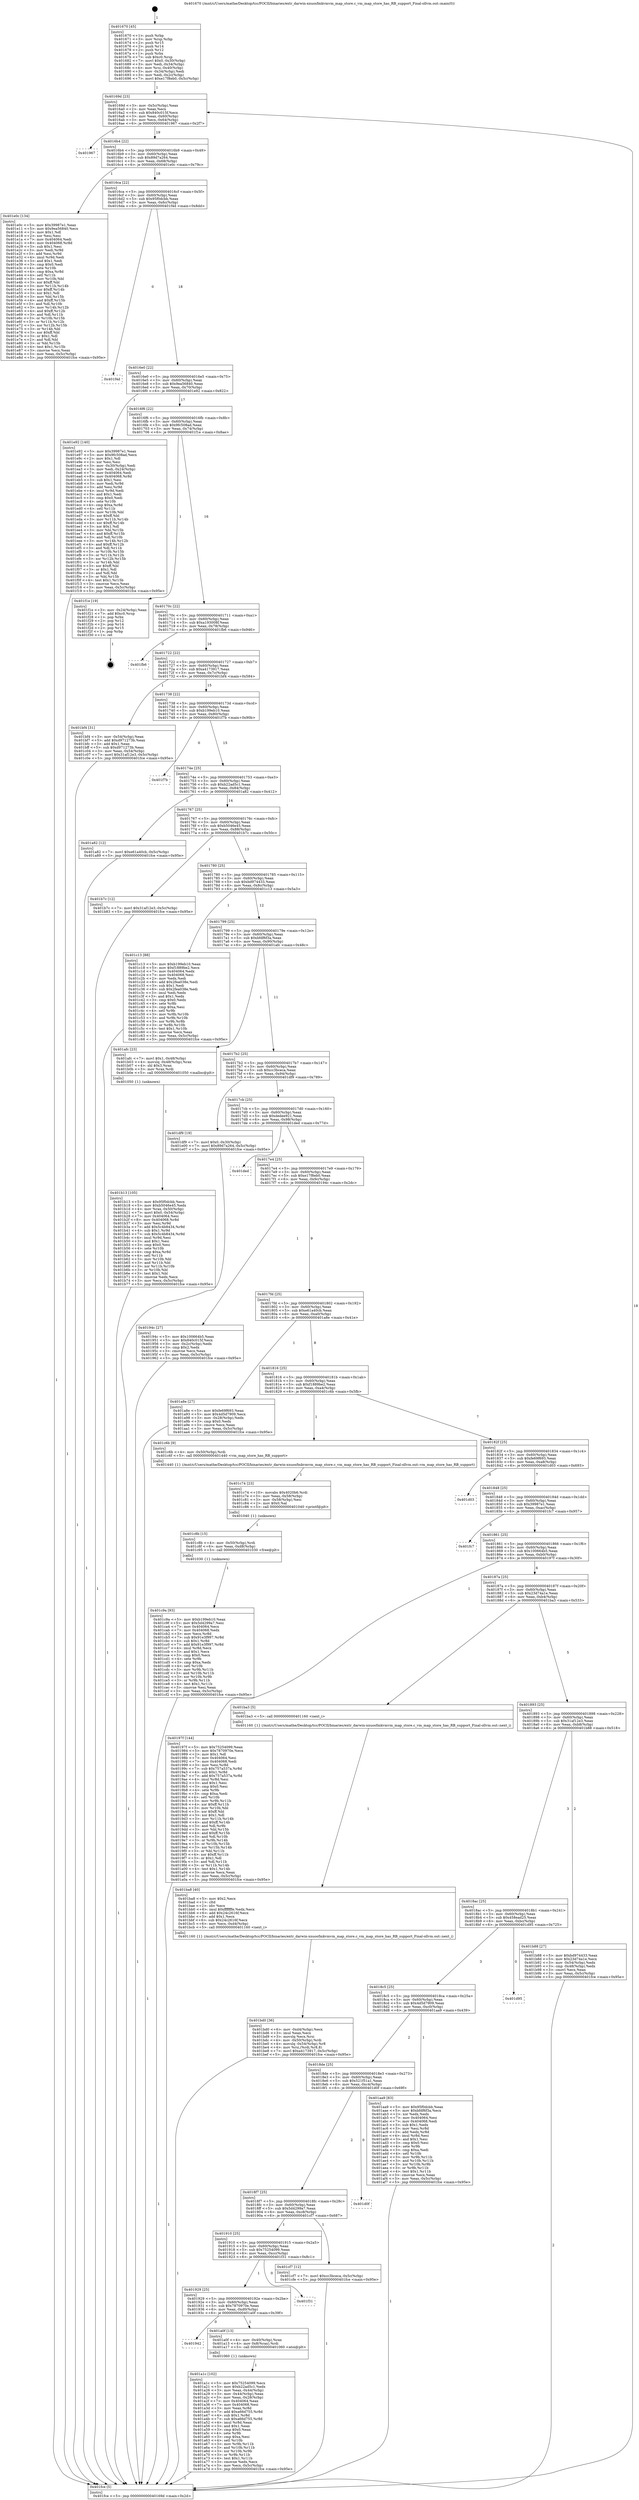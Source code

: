 digraph "0x401670" {
  label = "0x401670 (/mnt/c/Users/mathe/Desktop/tcc/POCII/binaries/extr_darwin-xnuosfmkvmvm_map_store.c_vm_map_store_has_RB_support_Final-ollvm.out::main(0))"
  labelloc = "t"
  node[shape=record]

  Entry [label="",width=0.3,height=0.3,shape=circle,fillcolor=black,style=filled]
  "0x40169d" [label="{
     0x40169d [23]\l
     | [instrs]\l
     &nbsp;&nbsp;0x40169d \<+3\>: mov -0x5c(%rbp),%eax\l
     &nbsp;&nbsp;0x4016a0 \<+2\>: mov %eax,%ecx\l
     &nbsp;&nbsp;0x4016a2 \<+6\>: sub $0x840c015f,%ecx\l
     &nbsp;&nbsp;0x4016a8 \<+3\>: mov %eax,-0x60(%rbp)\l
     &nbsp;&nbsp;0x4016ab \<+3\>: mov %ecx,-0x64(%rbp)\l
     &nbsp;&nbsp;0x4016ae \<+6\>: je 0000000000401967 \<main+0x2f7\>\l
  }"]
  "0x401967" [label="{
     0x401967\l
  }", style=dashed]
  "0x4016b4" [label="{
     0x4016b4 [22]\l
     | [instrs]\l
     &nbsp;&nbsp;0x4016b4 \<+5\>: jmp 00000000004016b9 \<main+0x49\>\l
     &nbsp;&nbsp;0x4016b9 \<+3\>: mov -0x60(%rbp),%eax\l
     &nbsp;&nbsp;0x4016bc \<+5\>: sub $0x89d7a264,%eax\l
     &nbsp;&nbsp;0x4016c1 \<+3\>: mov %eax,-0x68(%rbp)\l
     &nbsp;&nbsp;0x4016c4 \<+6\>: je 0000000000401e0c \<main+0x79c\>\l
  }"]
  Exit [label="",width=0.3,height=0.3,shape=circle,fillcolor=black,style=filled,peripheries=2]
  "0x401e0c" [label="{
     0x401e0c [134]\l
     | [instrs]\l
     &nbsp;&nbsp;0x401e0c \<+5\>: mov $0x39987e1,%eax\l
     &nbsp;&nbsp;0x401e11 \<+5\>: mov $0x9ea56840,%ecx\l
     &nbsp;&nbsp;0x401e16 \<+2\>: mov $0x1,%dl\l
     &nbsp;&nbsp;0x401e18 \<+2\>: xor %esi,%esi\l
     &nbsp;&nbsp;0x401e1a \<+7\>: mov 0x404064,%edi\l
     &nbsp;&nbsp;0x401e21 \<+8\>: mov 0x404068,%r8d\l
     &nbsp;&nbsp;0x401e29 \<+3\>: sub $0x1,%esi\l
     &nbsp;&nbsp;0x401e2c \<+3\>: mov %edi,%r9d\l
     &nbsp;&nbsp;0x401e2f \<+3\>: add %esi,%r9d\l
     &nbsp;&nbsp;0x401e32 \<+4\>: imul %r9d,%edi\l
     &nbsp;&nbsp;0x401e36 \<+3\>: and $0x1,%edi\l
     &nbsp;&nbsp;0x401e39 \<+3\>: cmp $0x0,%edi\l
     &nbsp;&nbsp;0x401e3c \<+4\>: sete %r10b\l
     &nbsp;&nbsp;0x401e40 \<+4\>: cmp $0xa,%r8d\l
     &nbsp;&nbsp;0x401e44 \<+4\>: setl %r11b\l
     &nbsp;&nbsp;0x401e48 \<+3\>: mov %r10b,%bl\l
     &nbsp;&nbsp;0x401e4b \<+3\>: xor $0xff,%bl\l
     &nbsp;&nbsp;0x401e4e \<+3\>: mov %r11b,%r14b\l
     &nbsp;&nbsp;0x401e51 \<+4\>: xor $0xff,%r14b\l
     &nbsp;&nbsp;0x401e55 \<+3\>: xor $0x1,%dl\l
     &nbsp;&nbsp;0x401e58 \<+3\>: mov %bl,%r15b\l
     &nbsp;&nbsp;0x401e5b \<+4\>: and $0xff,%r15b\l
     &nbsp;&nbsp;0x401e5f \<+3\>: and %dl,%r10b\l
     &nbsp;&nbsp;0x401e62 \<+3\>: mov %r14b,%r12b\l
     &nbsp;&nbsp;0x401e65 \<+4\>: and $0xff,%r12b\l
     &nbsp;&nbsp;0x401e69 \<+3\>: and %dl,%r11b\l
     &nbsp;&nbsp;0x401e6c \<+3\>: or %r10b,%r15b\l
     &nbsp;&nbsp;0x401e6f \<+3\>: or %r11b,%r12b\l
     &nbsp;&nbsp;0x401e72 \<+3\>: xor %r12b,%r15b\l
     &nbsp;&nbsp;0x401e75 \<+3\>: or %r14b,%bl\l
     &nbsp;&nbsp;0x401e78 \<+3\>: xor $0xff,%bl\l
     &nbsp;&nbsp;0x401e7b \<+3\>: or $0x1,%dl\l
     &nbsp;&nbsp;0x401e7e \<+2\>: and %dl,%bl\l
     &nbsp;&nbsp;0x401e80 \<+3\>: or %bl,%r15b\l
     &nbsp;&nbsp;0x401e83 \<+4\>: test $0x1,%r15b\l
     &nbsp;&nbsp;0x401e87 \<+3\>: cmovne %ecx,%eax\l
     &nbsp;&nbsp;0x401e8a \<+3\>: mov %eax,-0x5c(%rbp)\l
     &nbsp;&nbsp;0x401e8d \<+5\>: jmp 0000000000401fce \<main+0x95e\>\l
  }"]
  "0x4016ca" [label="{
     0x4016ca [22]\l
     | [instrs]\l
     &nbsp;&nbsp;0x4016ca \<+5\>: jmp 00000000004016cf \<main+0x5f\>\l
     &nbsp;&nbsp;0x4016cf \<+3\>: mov -0x60(%rbp),%eax\l
     &nbsp;&nbsp;0x4016d2 \<+5\>: sub $0x95f0dcbb,%eax\l
     &nbsp;&nbsp;0x4016d7 \<+3\>: mov %eax,-0x6c(%rbp)\l
     &nbsp;&nbsp;0x4016da \<+6\>: je 0000000000401f4d \<main+0x8dd\>\l
  }"]
  "0x401c9a" [label="{
     0x401c9a [93]\l
     | [instrs]\l
     &nbsp;&nbsp;0x401c9a \<+5\>: mov $0xb199eb10,%eax\l
     &nbsp;&nbsp;0x401c9f \<+5\>: mov $0x5d4299a7,%esi\l
     &nbsp;&nbsp;0x401ca4 \<+7\>: mov 0x404064,%ecx\l
     &nbsp;&nbsp;0x401cab \<+7\>: mov 0x404068,%edx\l
     &nbsp;&nbsp;0x401cb2 \<+3\>: mov %ecx,%r8d\l
     &nbsp;&nbsp;0x401cb5 \<+7\>: sub $0x91e3f997,%r8d\l
     &nbsp;&nbsp;0x401cbc \<+4\>: sub $0x1,%r8d\l
     &nbsp;&nbsp;0x401cc0 \<+7\>: add $0x91e3f997,%r8d\l
     &nbsp;&nbsp;0x401cc7 \<+4\>: imul %r8d,%ecx\l
     &nbsp;&nbsp;0x401ccb \<+3\>: and $0x1,%ecx\l
     &nbsp;&nbsp;0x401cce \<+3\>: cmp $0x0,%ecx\l
     &nbsp;&nbsp;0x401cd1 \<+4\>: sete %r9b\l
     &nbsp;&nbsp;0x401cd5 \<+3\>: cmp $0xa,%edx\l
     &nbsp;&nbsp;0x401cd8 \<+4\>: setl %r10b\l
     &nbsp;&nbsp;0x401cdc \<+3\>: mov %r9b,%r11b\l
     &nbsp;&nbsp;0x401cdf \<+3\>: and %r10b,%r11b\l
     &nbsp;&nbsp;0x401ce2 \<+3\>: xor %r10b,%r9b\l
     &nbsp;&nbsp;0x401ce5 \<+3\>: or %r9b,%r11b\l
     &nbsp;&nbsp;0x401ce8 \<+4\>: test $0x1,%r11b\l
     &nbsp;&nbsp;0x401cec \<+3\>: cmovne %esi,%eax\l
     &nbsp;&nbsp;0x401cef \<+3\>: mov %eax,-0x5c(%rbp)\l
     &nbsp;&nbsp;0x401cf2 \<+5\>: jmp 0000000000401fce \<main+0x95e\>\l
  }"]
  "0x401f4d" [label="{
     0x401f4d\l
  }", style=dashed]
  "0x4016e0" [label="{
     0x4016e0 [22]\l
     | [instrs]\l
     &nbsp;&nbsp;0x4016e0 \<+5\>: jmp 00000000004016e5 \<main+0x75\>\l
     &nbsp;&nbsp;0x4016e5 \<+3\>: mov -0x60(%rbp),%eax\l
     &nbsp;&nbsp;0x4016e8 \<+5\>: sub $0x9ea56840,%eax\l
     &nbsp;&nbsp;0x4016ed \<+3\>: mov %eax,-0x70(%rbp)\l
     &nbsp;&nbsp;0x4016f0 \<+6\>: je 0000000000401e92 \<main+0x822\>\l
  }"]
  "0x401c8b" [label="{
     0x401c8b [15]\l
     | [instrs]\l
     &nbsp;&nbsp;0x401c8b \<+4\>: mov -0x50(%rbp),%rdi\l
     &nbsp;&nbsp;0x401c8f \<+6\>: mov %eax,-0xd8(%rbp)\l
     &nbsp;&nbsp;0x401c95 \<+5\>: call 0000000000401030 \<free@plt\>\l
     | [calls]\l
     &nbsp;&nbsp;0x401030 \{1\} (unknown)\l
  }"]
  "0x401e92" [label="{
     0x401e92 [140]\l
     | [instrs]\l
     &nbsp;&nbsp;0x401e92 \<+5\>: mov $0x39987e1,%eax\l
     &nbsp;&nbsp;0x401e97 \<+5\>: mov $0x9fc508ad,%ecx\l
     &nbsp;&nbsp;0x401e9c \<+2\>: mov $0x1,%dl\l
     &nbsp;&nbsp;0x401e9e \<+2\>: xor %esi,%esi\l
     &nbsp;&nbsp;0x401ea0 \<+3\>: mov -0x30(%rbp),%edi\l
     &nbsp;&nbsp;0x401ea3 \<+3\>: mov %edi,-0x24(%rbp)\l
     &nbsp;&nbsp;0x401ea6 \<+7\>: mov 0x404064,%edi\l
     &nbsp;&nbsp;0x401ead \<+8\>: mov 0x404068,%r8d\l
     &nbsp;&nbsp;0x401eb5 \<+3\>: sub $0x1,%esi\l
     &nbsp;&nbsp;0x401eb8 \<+3\>: mov %edi,%r9d\l
     &nbsp;&nbsp;0x401ebb \<+3\>: add %esi,%r9d\l
     &nbsp;&nbsp;0x401ebe \<+4\>: imul %r9d,%edi\l
     &nbsp;&nbsp;0x401ec2 \<+3\>: and $0x1,%edi\l
     &nbsp;&nbsp;0x401ec5 \<+3\>: cmp $0x0,%edi\l
     &nbsp;&nbsp;0x401ec8 \<+4\>: sete %r10b\l
     &nbsp;&nbsp;0x401ecc \<+4\>: cmp $0xa,%r8d\l
     &nbsp;&nbsp;0x401ed0 \<+4\>: setl %r11b\l
     &nbsp;&nbsp;0x401ed4 \<+3\>: mov %r10b,%bl\l
     &nbsp;&nbsp;0x401ed7 \<+3\>: xor $0xff,%bl\l
     &nbsp;&nbsp;0x401eda \<+3\>: mov %r11b,%r14b\l
     &nbsp;&nbsp;0x401edd \<+4\>: xor $0xff,%r14b\l
     &nbsp;&nbsp;0x401ee1 \<+3\>: xor $0x1,%dl\l
     &nbsp;&nbsp;0x401ee4 \<+3\>: mov %bl,%r15b\l
     &nbsp;&nbsp;0x401ee7 \<+4\>: and $0xff,%r15b\l
     &nbsp;&nbsp;0x401eeb \<+3\>: and %dl,%r10b\l
     &nbsp;&nbsp;0x401eee \<+3\>: mov %r14b,%r12b\l
     &nbsp;&nbsp;0x401ef1 \<+4\>: and $0xff,%r12b\l
     &nbsp;&nbsp;0x401ef5 \<+3\>: and %dl,%r11b\l
     &nbsp;&nbsp;0x401ef8 \<+3\>: or %r10b,%r15b\l
     &nbsp;&nbsp;0x401efb \<+3\>: or %r11b,%r12b\l
     &nbsp;&nbsp;0x401efe \<+3\>: xor %r12b,%r15b\l
     &nbsp;&nbsp;0x401f01 \<+3\>: or %r14b,%bl\l
     &nbsp;&nbsp;0x401f04 \<+3\>: xor $0xff,%bl\l
     &nbsp;&nbsp;0x401f07 \<+3\>: or $0x1,%dl\l
     &nbsp;&nbsp;0x401f0a \<+2\>: and %dl,%bl\l
     &nbsp;&nbsp;0x401f0c \<+3\>: or %bl,%r15b\l
     &nbsp;&nbsp;0x401f0f \<+4\>: test $0x1,%r15b\l
     &nbsp;&nbsp;0x401f13 \<+3\>: cmovne %ecx,%eax\l
     &nbsp;&nbsp;0x401f16 \<+3\>: mov %eax,-0x5c(%rbp)\l
     &nbsp;&nbsp;0x401f19 \<+5\>: jmp 0000000000401fce \<main+0x95e\>\l
  }"]
  "0x4016f6" [label="{
     0x4016f6 [22]\l
     | [instrs]\l
     &nbsp;&nbsp;0x4016f6 \<+5\>: jmp 00000000004016fb \<main+0x8b\>\l
     &nbsp;&nbsp;0x4016fb \<+3\>: mov -0x60(%rbp),%eax\l
     &nbsp;&nbsp;0x4016fe \<+5\>: sub $0x9fc508ad,%eax\l
     &nbsp;&nbsp;0x401703 \<+3\>: mov %eax,-0x74(%rbp)\l
     &nbsp;&nbsp;0x401706 \<+6\>: je 0000000000401f1e \<main+0x8ae\>\l
  }"]
  "0x401c74" [label="{
     0x401c74 [23]\l
     | [instrs]\l
     &nbsp;&nbsp;0x401c74 \<+10\>: movabs $0x4020b6,%rdi\l
     &nbsp;&nbsp;0x401c7e \<+3\>: mov %eax,-0x58(%rbp)\l
     &nbsp;&nbsp;0x401c81 \<+3\>: mov -0x58(%rbp),%esi\l
     &nbsp;&nbsp;0x401c84 \<+2\>: mov $0x0,%al\l
     &nbsp;&nbsp;0x401c86 \<+5\>: call 0000000000401040 \<printf@plt\>\l
     | [calls]\l
     &nbsp;&nbsp;0x401040 \{1\} (unknown)\l
  }"]
  "0x401f1e" [label="{
     0x401f1e [19]\l
     | [instrs]\l
     &nbsp;&nbsp;0x401f1e \<+3\>: mov -0x24(%rbp),%eax\l
     &nbsp;&nbsp;0x401f21 \<+7\>: add $0xc0,%rsp\l
     &nbsp;&nbsp;0x401f28 \<+1\>: pop %rbx\l
     &nbsp;&nbsp;0x401f29 \<+2\>: pop %r12\l
     &nbsp;&nbsp;0x401f2b \<+2\>: pop %r14\l
     &nbsp;&nbsp;0x401f2d \<+2\>: pop %r15\l
     &nbsp;&nbsp;0x401f2f \<+1\>: pop %rbp\l
     &nbsp;&nbsp;0x401f30 \<+1\>: ret\l
  }"]
  "0x40170c" [label="{
     0x40170c [22]\l
     | [instrs]\l
     &nbsp;&nbsp;0x40170c \<+5\>: jmp 0000000000401711 \<main+0xa1\>\l
     &nbsp;&nbsp;0x401711 \<+3\>: mov -0x60(%rbp),%eax\l
     &nbsp;&nbsp;0x401714 \<+5\>: sub $0xa193008f,%eax\l
     &nbsp;&nbsp;0x401719 \<+3\>: mov %eax,-0x78(%rbp)\l
     &nbsp;&nbsp;0x40171c \<+6\>: je 0000000000401fb6 \<main+0x946\>\l
  }"]
  "0x401bd0" [label="{
     0x401bd0 [36]\l
     | [instrs]\l
     &nbsp;&nbsp;0x401bd0 \<+6\>: mov -0xd4(%rbp),%ecx\l
     &nbsp;&nbsp;0x401bd6 \<+3\>: imul %eax,%ecx\l
     &nbsp;&nbsp;0x401bd9 \<+3\>: movslq %ecx,%rsi\l
     &nbsp;&nbsp;0x401bdc \<+4\>: mov -0x50(%rbp),%rdi\l
     &nbsp;&nbsp;0x401be0 \<+4\>: movslq -0x54(%rbp),%r8\l
     &nbsp;&nbsp;0x401be4 \<+4\>: mov %rsi,(%rdi,%r8,8)\l
     &nbsp;&nbsp;0x401be8 \<+7\>: movl $0xa4173917,-0x5c(%rbp)\l
     &nbsp;&nbsp;0x401bef \<+5\>: jmp 0000000000401fce \<main+0x95e\>\l
  }"]
  "0x401fb6" [label="{
     0x401fb6\l
  }", style=dashed]
  "0x401722" [label="{
     0x401722 [22]\l
     | [instrs]\l
     &nbsp;&nbsp;0x401722 \<+5\>: jmp 0000000000401727 \<main+0xb7\>\l
     &nbsp;&nbsp;0x401727 \<+3\>: mov -0x60(%rbp),%eax\l
     &nbsp;&nbsp;0x40172a \<+5\>: sub $0xa4173917,%eax\l
     &nbsp;&nbsp;0x40172f \<+3\>: mov %eax,-0x7c(%rbp)\l
     &nbsp;&nbsp;0x401732 \<+6\>: je 0000000000401bf4 \<main+0x584\>\l
  }"]
  "0x401ba8" [label="{
     0x401ba8 [40]\l
     | [instrs]\l
     &nbsp;&nbsp;0x401ba8 \<+5\>: mov $0x2,%ecx\l
     &nbsp;&nbsp;0x401bad \<+1\>: cltd\l
     &nbsp;&nbsp;0x401bae \<+2\>: idiv %ecx\l
     &nbsp;&nbsp;0x401bb0 \<+6\>: imul $0xfffffffe,%edx,%ecx\l
     &nbsp;&nbsp;0x401bb6 \<+6\>: add $0x24c2616f,%ecx\l
     &nbsp;&nbsp;0x401bbc \<+3\>: add $0x1,%ecx\l
     &nbsp;&nbsp;0x401bbf \<+6\>: sub $0x24c2616f,%ecx\l
     &nbsp;&nbsp;0x401bc5 \<+6\>: mov %ecx,-0xd4(%rbp)\l
     &nbsp;&nbsp;0x401bcb \<+5\>: call 0000000000401160 \<next_i\>\l
     | [calls]\l
     &nbsp;&nbsp;0x401160 \{1\} (/mnt/c/Users/mathe/Desktop/tcc/POCII/binaries/extr_darwin-xnuosfmkvmvm_map_store.c_vm_map_store_has_RB_support_Final-ollvm.out::next_i)\l
  }"]
  "0x401bf4" [label="{
     0x401bf4 [31]\l
     | [instrs]\l
     &nbsp;&nbsp;0x401bf4 \<+3\>: mov -0x54(%rbp),%eax\l
     &nbsp;&nbsp;0x401bf7 \<+5\>: add $0xd971273b,%eax\l
     &nbsp;&nbsp;0x401bfc \<+3\>: add $0x1,%eax\l
     &nbsp;&nbsp;0x401bff \<+5\>: sub $0xd971273b,%eax\l
     &nbsp;&nbsp;0x401c04 \<+3\>: mov %eax,-0x54(%rbp)\l
     &nbsp;&nbsp;0x401c07 \<+7\>: movl $0x31af12e3,-0x5c(%rbp)\l
     &nbsp;&nbsp;0x401c0e \<+5\>: jmp 0000000000401fce \<main+0x95e\>\l
  }"]
  "0x401738" [label="{
     0x401738 [22]\l
     | [instrs]\l
     &nbsp;&nbsp;0x401738 \<+5\>: jmp 000000000040173d \<main+0xcd\>\l
     &nbsp;&nbsp;0x40173d \<+3\>: mov -0x60(%rbp),%eax\l
     &nbsp;&nbsp;0x401740 \<+5\>: sub $0xb199eb10,%eax\l
     &nbsp;&nbsp;0x401745 \<+3\>: mov %eax,-0x80(%rbp)\l
     &nbsp;&nbsp;0x401748 \<+6\>: je 0000000000401f7b \<main+0x90b\>\l
  }"]
  "0x401b13" [label="{
     0x401b13 [105]\l
     | [instrs]\l
     &nbsp;&nbsp;0x401b13 \<+5\>: mov $0x95f0dcbb,%ecx\l
     &nbsp;&nbsp;0x401b18 \<+5\>: mov $0xb5046e45,%edx\l
     &nbsp;&nbsp;0x401b1d \<+4\>: mov %rax,-0x50(%rbp)\l
     &nbsp;&nbsp;0x401b21 \<+7\>: movl $0x0,-0x54(%rbp)\l
     &nbsp;&nbsp;0x401b28 \<+7\>: mov 0x404064,%esi\l
     &nbsp;&nbsp;0x401b2f \<+8\>: mov 0x404068,%r8d\l
     &nbsp;&nbsp;0x401b37 \<+3\>: mov %esi,%r9d\l
     &nbsp;&nbsp;0x401b3a \<+7\>: add $0x5c4b8434,%r9d\l
     &nbsp;&nbsp;0x401b41 \<+4\>: sub $0x1,%r9d\l
     &nbsp;&nbsp;0x401b45 \<+7\>: sub $0x5c4b8434,%r9d\l
     &nbsp;&nbsp;0x401b4c \<+4\>: imul %r9d,%esi\l
     &nbsp;&nbsp;0x401b50 \<+3\>: and $0x1,%esi\l
     &nbsp;&nbsp;0x401b53 \<+3\>: cmp $0x0,%esi\l
     &nbsp;&nbsp;0x401b56 \<+4\>: sete %r10b\l
     &nbsp;&nbsp;0x401b5a \<+4\>: cmp $0xa,%r8d\l
     &nbsp;&nbsp;0x401b5e \<+4\>: setl %r11b\l
     &nbsp;&nbsp;0x401b62 \<+3\>: mov %r10b,%bl\l
     &nbsp;&nbsp;0x401b65 \<+3\>: and %r11b,%bl\l
     &nbsp;&nbsp;0x401b68 \<+3\>: xor %r11b,%r10b\l
     &nbsp;&nbsp;0x401b6b \<+3\>: or %r10b,%bl\l
     &nbsp;&nbsp;0x401b6e \<+3\>: test $0x1,%bl\l
     &nbsp;&nbsp;0x401b71 \<+3\>: cmovne %edx,%ecx\l
     &nbsp;&nbsp;0x401b74 \<+3\>: mov %ecx,-0x5c(%rbp)\l
     &nbsp;&nbsp;0x401b77 \<+5\>: jmp 0000000000401fce \<main+0x95e\>\l
  }"]
  "0x401f7b" [label="{
     0x401f7b\l
  }", style=dashed]
  "0x40174e" [label="{
     0x40174e [25]\l
     | [instrs]\l
     &nbsp;&nbsp;0x40174e \<+5\>: jmp 0000000000401753 \<main+0xe3\>\l
     &nbsp;&nbsp;0x401753 \<+3\>: mov -0x60(%rbp),%eax\l
     &nbsp;&nbsp;0x401756 \<+5\>: sub $0xb22ad5c1,%eax\l
     &nbsp;&nbsp;0x40175b \<+6\>: mov %eax,-0x84(%rbp)\l
     &nbsp;&nbsp;0x401761 \<+6\>: je 0000000000401a82 \<main+0x412\>\l
  }"]
  "0x401a1c" [label="{
     0x401a1c [102]\l
     | [instrs]\l
     &nbsp;&nbsp;0x401a1c \<+5\>: mov $0x75254099,%ecx\l
     &nbsp;&nbsp;0x401a21 \<+5\>: mov $0xb22ad5c1,%edx\l
     &nbsp;&nbsp;0x401a26 \<+3\>: mov %eax,-0x44(%rbp)\l
     &nbsp;&nbsp;0x401a29 \<+3\>: mov -0x44(%rbp),%eax\l
     &nbsp;&nbsp;0x401a2c \<+3\>: mov %eax,-0x28(%rbp)\l
     &nbsp;&nbsp;0x401a2f \<+7\>: mov 0x404064,%eax\l
     &nbsp;&nbsp;0x401a36 \<+7\>: mov 0x404068,%esi\l
     &nbsp;&nbsp;0x401a3d \<+3\>: mov %eax,%r8d\l
     &nbsp;&nbsp;0x401a40 \<+7\>: add $0xa66d755,%r8d\l
     &nbsp;&nbsp;0x401a47 \<+4\>: sub $0x1,%r8d\l
     &nbsp;&nbsp;0x401a4b \<+7\>: sub $0xa66d755,%r8d\l
     &nbsp;&nbsp;0x401a52 \<+4\>: imul %r8d,%eax\l
     &nbsp;&nbsp;0x401a56 \<+3\>: and $0x1,%eax\l
     &nbsp;&nbsp;0x401a59 \<+3\>: cmp $0x0,%eax\l
     &nbsp;&nbsp;0x401a5c \<+4\>: sete %r9b\l
     &nbsp;&nbsp;0x401a60 \<+3\>: cmp $0xa,%esi\l
     &nbsp;&nbsp;0x401a63 \<+4\>: setl %r10b\l
     &nbsp;&nbsp;0x401a67 \<+3\>: mov %r9b,%r11b\l
     &nbsp;&nbsp;0x401a6a \<+3\>: and %r10b,%r11b\l
     &nbsp;&nbsp;0x401a6d \<+3\>: xor %r10b,%r9b\l
     &nbsp;&nbsp;0x401a70 \<+3\>: or %r9b,%r11b\l
     &nbsp;&nbsp;0x401a73 \<+4\>: test $0x1,%r11b\l
     &nbsp;&nbsp;0x401a77 \<+3\>: cmovne %edx,%ecx\l
     &nbsp;&nbsp;0x401a7a \<+3\>: mov %ecx,-0x5c(%rbp)\l
     &nbsp;&nbsp;0x401a7d \<+5\>: jmp 0000000000401fce \<main+0x95e\>\l
  }"]
  "0x401a82" [label="{
     0x401a82 [12]\l
     | [instrs]\l
     &nbsp;&nbsp;0x401a82 \<+7\>: movl $0xe61a40cb,-0x5c(%rbp)\l
     &nbsp;&nbsp;0x401a89 \<+5\>: jmp 0000000000401fce \<main+0x95e\>\l
  }"]
  "0x401767" [label="{
     0x401767 [25]\l
     | [instrs]\l
     &nbsp;&nbsp;0x401767 \<+5\>: jmp 000000000040176c \<main+0xfc\>\l
     &nbsp;&nbsp;0x40176c \<+3\>: mov -0x60(%rbp),%eax\l
     &nbsp;&nbsp;0x40176f \<+5\>: sub $0xb5046e45,%eax\l
     &nbsp;&nbsp;0x401774 \<+6\>: mov %eax,-0x88(%rbp)\l
     &nbsp;&nbsp;0x40177a \<+6\>: je 0000000000401b7c \<main+0x50c\>\l
  }"]
  "0x401942" [label="{
     0x401942\l
  }", style=dashed]
  "0x401b7c" [label="{
     0x401b7c [12]\l
     | [instrs]\l
     &nbsp;&nbsp;0x401b7c \<+7\>: movl $0x31af12e3,-0x5c(%rbp)\l
     &nbsp;&nbsp;0x401b83 \<+5\>: jmp 0000000000401fce \<main+0x95e\>\l
  }"]
  "0x401780" [label="{
     0x401780 [25]\l
     | [instrs]\l
     &nbsp;&nbsp;0x401780 \<+5\>: jmp 0000000000401785 \<main+0x115\>\l
     &nbsp;&nbsp;0x401785 \<+3\>: mov -0x60(%rbp),%eax\l
     &nbsp;&nbsp;0x401788 \<+5\>: sub $0xbd974433,%eax\l
     &nbsp;&nbsp;0x40178d \<+6\>: mov %eax,-0x8c(%rbp)\l
     &nbsp;&nbsp;0x401793 \<+6\>: je 0000000000401c13 \<main+0x5a3\>\l
  }"]
  "0x401a0f" [label="{
     0x401a0f [13]\l
     | [instrs]\l
     &nbsp;&nbsp;0x401a0f \<+4\>: mov -0x40(%rbp),%rax\l
     &nbsp;&nbsp;0x401a13 \<+4\>: mov 0x8(%rax),%rdi\l
     &nbsp;&nbsp;0x401a17 \<+5\>: call 0000000000401060 \<atoi@plt\>\l
     | [calls]\l
     &nbsp;&nbsp;0x401060 \{1\} (unknown)\l
  }"]
  "0x401c13" [label="{
     0x401c13 [88]\l
     | [instrs]\l
     &nbsp;&nbsp;0x401c13 \<+5\>: mov $0xb199eb10,%eax\l
     &nbsp;&nbsp;0x401c18 \<+5\>: mov $0xf1889be2,%ecx\l
     &nbsp;&nbsp;0x401c1d \<+7\>: mov 0x404064,%edx\l
     &nbsp;&nbsp;0x401c24 \<+7\>: mov 0x404068,%esi\l
     &nbsp;&nbsp;0x401c2b \<+2\>: mov %edx,%edi\l
     &nbsp;&nbsp;0x401c2d \<+6\>: add $0x2fea038e,%edi\l
     &nbsp;&nbsp;0x401c33 \<+3\>: sub $0x1,%edi\l
     &nbsp;&nbsp;0x401c36 \<+6\>: sub $0x2fea038e,%edi\l
     &nbsp;&nbsp;0x401c3c \<+3\>: imul %edi,%edx\l
     &nbsp;&nbsp;0x401c3f \<+3\>: and $0x1,%edx\l
     &nbsp;&nbsp;0x401c42 \<+3\>: cmp $0x0,%edx\l
     &nbsp;&nbsp;0x401c45 \<+4\>: sete %r8b\l
     &nbsp;&nbsp;0x401c49 \<+3\>: cmp $0xa,%esi\l
     &nbsp;&nbsp;0x401c4c \<+4\>: setl %r9b\l
     &nbsp;&nbsp;0x401c50 \<+3\>: mov %r8b,%r10b\l
     &nbsp;&nbsp;0x401c53 \<+3\>: and %r9b,%r10b\l
     &nbsp;&nbsp;0x401c56 \<+3\>: xor %r9b,%r8b\l
     &nbsp;&nbsp;0x401c59 \<+3\>: or %r8b,%r10b\l
     &nbsp;&nbsp;0x401c5c \<+4\>: test $0x1,%r10b\l
     &nbsp;&nbsp;0x401c60 \<+3\>: cmovne %ecx,%eax\l
     &nbsp;&nbsp;0x401c63 \<+3\>: mov %eax,-0x5c(%rbp)\l
     &nbsp;&nbsp;0x401c66 \<+5\>: jmp 0000000000401fce \<main+0x95e\>\l
  }"]
  "0x401799" [label="{
     0x401799 [25]\l
     | [instrs]\l
     &nbsp;&nbsp;0x401799 \<+5\>: jmp 000000000040179e \<main+0x12e\>\l
     &nbsp;&nbsp;0x40179e \<+3\>: mov -0x60(%rbp),%eax\l
     &nbsp;&nbsp;0x4017a1 \<+5\>: sub $0xbfdf6f3a,%eax\l
     &nbsp;&nbsp;0x4017a6 \<+6\>: mov %eax,-0x90(%rbp)\l
     &nbsp;&nbsp;0x4017ac \<+6\>: je 0000000000401afc \<main+0x48c\>\l
  }"]
  "0x401929" [label="{
     0x401929 [25]\l
     | [instrs]\l
     &nbsp;&nbsp;0x401929 \<+5\>: jmp 000000000040192e \<main+0x2be\>\l
     &nbsp;&nbsp;0x40192e \<+3\>: mov -0x60(%rbp),%eax\l
     &nbsp;&nbsp;0x401931 \<+5\>: sub $0x7870970e,%eax\l
     &nbsp;&nbsp;0x401936 \<+6\>: mov %eax,-0xd0(%rbp)\l
     &nbsp;&nbsp;0x40193c \<+6\>: je 0000000000401a0f \<main+0x39f\>\l
  }"]
  "0x401afc" [label="{
     0x401afc [23]\l
     | [instrs]\l
     &nbsp;&nbsp;0x401afc \<+7\>: movl $0x1,-0x48(%rbp)\l
     &nbsp;&nbsp;0x401b03 \<+4\>: movslq -0x48(%rbp),%rax\l
     &nbsp;&nbsp;0x401b07 \<+4\>: shl $0x3,%rax\l
     &nbsp;&nbsp;0x401b0b \<+3\>: mov %rax,%rdi\l
     &nbsp;&nbsp;0x401b0e \<+5\>: call 0000000000401050 \<malloc@plt\>\l
     | [calls]\l
     &nbsp;&nbsp;0x401050 \{1\} (unknown)\l
  }"]
  "0x4017b2" [label="{
     0x4017b2 [25]\l
     | [instrs]\l
     &nbsp;&nbsp;0x4017b2 \<+5\>: jmp 00000000004017b7 \<main+0x147\>\l
     &nbsp;&nbsp;0x4017b7 \<+3\>: mov -0x60(%rbp),%eax\l
     &nbsp;&nbsp;0x4017ba \<+5\>: sub $0xcc3bceca,%eax\l
     &nbsp;&nbsp;0x4017bf \<+6\>: mov %eax,-0x94(%rbp)\l
     &nbsp;&nbsp;0x4017c5 \<+6\>: je 0000000000401df9 \<main+0x789\>\l
  }"]
  "0x401f31" [label="{
     0x401f31\l
  }", style=dashed]
  "0x401df9" [label="{
     0x401df9 [19]\l
     | [instrs]\l
     &nbsp;&nbsp;0x401df9 \<+7\>: movl $0x0,-0x30(%rbp)\l
     &nbsp;&nbsp;0x401e00 \<+7\>: movl $0x89d7a264,-0x5c(%rbp)\l
     &nbsp;&nbsp;0x401e07 \<+5\>: jmp 0000000000401fce \<main+0x95e\>\l
  }"]
  "0x4017cb" [label="{
     0x4017cb [25]\l
     | [instrs]\l
     &nbsp;&nbsp;0x4017cb \<+5\>: jmp 00000000004017d0 \<main+0x160\>\l
     &nbsp;&nbsp;0x4017d0 \<+3\>: mov -0x60(%rbp),%eax\l
     &nbsp;&nbsp;0x4017d3 \<+5\>: sub $0xdedee921,%eax\l
     &nbsp;&nbsp;0x4017d8 \<+6\>: mov %eax,-0x98(%rbp)\l
     &nbsp;&nbsp;0x4017de \<+6\>: je 0000000000401ded \<main+0x77d\>\l
  }"]
  "0x401910" [label="{
     0x401910 [25]\l
     | [instrs]\l
     &nbsp;&nbsp;0x401910 \<+5\>: jmp 0000000000401915 \<main+0x2a5\>\l
     &nbsp;&nbsp;0x401915 \<+3\>: mov -0x60(%rbp),%eax\l
     &nbsp;&nbsp;0x401918 \<+5\>: sub $0x75254099,%eax\l
     &nbsp;&nbsp;0x40191d \<+6\>: mov %eax,-0xcc(%rbp)\l
     &nbsp;&nbsp;0x401923 \<+6\>: je 0000000000401f31 \<main+0x8c1\>\l
  }"]
  "0x401ded" [label="{
     0x401ded\l
  }", style=dashed]
  "0x4017e4" [label="{
     0x4017e4 [25]\l
     | [instrs]\l
     &nbsp;&nbsp;0x4017e4 \<+5\>: jmp 00000000004017e9 \<main+0x179\>\l
     &nbsp;&nbsp;0x4017e9 \<+3\>: mov -0x60(%rbp),%eax\l
     &nbsp;&nbsp;0x4017ec \<+5\>: sub $0xe17f8eb0,%eax\l
     &nbsp;&nbsp;0x4017f1 \<+6\>: mov %eax,-0x9c(%rbp)\l
     &nbsp;&nbsp;0x4017f7 \<+6\>: je 000000000040194c \<main+0x2dc\>\l
  }"]
  "0x401cf7" [label="{
     0x401cf7 [12]\l
     | [instrs]\l
     &nbsp;&nbsp;0x401cf7 \<+7\>: movl $0xcc3bceca,-0x5c(%rbp)\l
     &nbsp;&nbsp;0x401cfe \<+5\>: jmp 0000000000401fce \<main+0x95e\>\l
  }"]
  "0x40194c" [label="{
     0x40194c [27]\l
     | [instrs]\l
     &nbsp;&nbsp;0x40194c \<+5\>: mov $0x100664b5,%eax\l
     &nbsp;&nbsp;0x401951 \<+5\>: mov $0x840c015f,%ecx\l
     &nbsp;&nbsp;0x401956 \<+3\>: mov -0x2c(%rbp),%edx\l
     &nbsp;&nbsp;0x401959 \<+3\>: cmp $0x2,%edx\l
     &nbsp;&nbsp;0x40195c \<+3\>: cmovne %ecx,%eax\l
     &nbsp;&nbsp;0x40195f \<+3\>: mov %eax,-0x5c(%rbp)\l
     &nbsp;&nbsp;0x401962 \<+5\>: jmp 0000000000401fce \<main+0x95e\>\l
  }"]
  "0x4017fd" [label="{
     0x4017fd [25]\l
     | [instrs]\l
     &nbsp;&nbsp;0x4017fd \<+5\>: jmp 0000000000401802 \<main+0x192\>\l
     &nbsp;&nbsp;0x401802 \<+3\>: mov -0x60(%rbp),%eax\l
     &nbsp;&nbsp;0x401805 \<+5\>: sub $0xe61a40cb,%eax\l
     &nbsp;&nbsp;0x40180a \<+6\>: mov %eax,-0xa0(%rbp)\l
     &nbsp;&nbsp;0x401810 \<+6\>: je 0000000000401a8e \<main+0x41e\>\l
  }"]
  "0x401fce" [label="{
     0x401fce [5]\l
     | [instrs]\l
     &nbsp;&nbsp;0x401fce \<+5\>: jmp 000000000040169d \<main+0x2d\>\l
  }"]
  "0x401670" [label="{
     0x401670 [45]\l
     | [instrs]\l
     &nbsp;&nbsp;0x401670 \<+1\>: push %rbp\l
     &nbsp;&nbsp;0x401671 \<+3\>: mov %rsp,%rbp\l
     &nbsp;&nbsp;0x401674 \<+2\>: push %r15\l
     &nbsp;&nbsp;0x401676 \<+2\>: push %r14\l
     &nbsp;&nbsp;0x401678 \<+2\>: push %r12\l
     &nbsp;&nbsp;0x40167a \<+1\>: push %rbx\l
     &nbsp;&nbsp;0x40167b \<+7\>: sub $0xc0,%rsp\l
     &nbsp;&nbsp;0x401682 \<+7\>: movl $0x0,-0x30(%rbp)\l
     &nbsp;&nbsp;0x401689 \<+3\>: mov %edi,-0x34(%rbp)\l
     &nbsp;&nbsp;0x40168c \<+4\>: mov %rsi,-0x40(%rbp)\l
     &nbsp;&nbsp;0x401690 \<+3\>: mov -0x34(%rbp),%edi\l
     &nbsp;&nbsp;0x401693 \<+3\>: mov %edi,-0x2c(%rbp)\l
     &nbsp;&nbsp;0x401696 \<+7\>: movl $0xe17f8eb0,-0x5c(%rbp)\l
  }"]
  "0x4018f7" [label="{
     0x4018f7 [25]\l
     | [instrs]\l
     &nbsp;&nbsp;0x4018f7 \<+5\>: jmp 00000000004018fc \<main+0x28c\>\l
     &nbsp;&nbsp;0x4018fc \<+3\>: mov -0x60(%rbp),%eax\l
     &nbsp;&nbsp;0x4018ff \<+5\>: sub $0x5d4299a7,%eax\l
     &nbsp;&nbsp;0x401904 \<+6\>: mov %eax,-0xc8(%rbp)\l
     &nbsp;&nbsp;0x40190a \<+6\>: je 0000000000401cf7 \<main+0x687\>\l
  }"]
  "0x401a8e" [label="{
     0x401a8e [27]\l
     | [instrs]\l
     &nbsp;&nbsp;0x401a8e \<+5\>: mov $0xfe69f693,%eax\l
     &nbsp;&nbsp;0x401a93 \<+5\>: mov $0x4d5d7909,%ecx\l
     &nbsp;&nbsp;0x401a98 \<+3\>: mov -0x28(%rbp),%edx\l
     &nbsp;&nbsp;0x401a9b \<+3\>: cmp $0x0,%edx\l
     &nbsp;&nbsp;0x401a9e \<+3\>: cmove %ecx,%eax\l
     &nbsp;&nbsp;0x401aa1 \<+3\>: mov %eax,-0x5c(%rbp)\l
     &nbsp;&nbsp;0x401aa4 \<+5\>: jmp 0000000000401fce \<main+0x95e\>\l
  }"]
  "0x401816" [label="{
     0x401816 [25]\l
     | [instrs]\l
     &nbsp;&nbsp;0x401816 \<+5\>: jmp 000000000040181b \<main+0x1ab\>\l
     &nbsp;&nbsp;0x40181b \<+3\>: mov -0x60(%rbp),%eax\l
     &nbsp;&nbsp;0x40181e \<+5\>: sub $0xf1889be2,%eax\l
     &nbsp;&nbsp;0x401823 \<+6\>: mov %eax,-0xa4(%rbp)\l
     &nbsp;&nbsp;0x401829 \<+6\>: je 0000000000401c6b \<main+0x5fb\>\l
  }"]
  "0x401d0f" [label="{
     0x401d0f\l
  }", style=dashed]
  "0x401c6b" [label="{
     0x401c6b [9]\l
     | [instrs]\l
     &nbsp;&nbsp;0x401c6b \<+4\>: mov -0x50(%rbp),%rdi\l
     &nbsp;&nbsp;0x401c6f \<+5\>: call 0000000000401440 \<vm_map_store_has_RB_support\>\l
     | [calls]\l
     &nbsp;&nbsp;0x401440 \{1\} (/mnt/c/Users/mathe/Desktop/tcc/POCII/binaries/extr_darwin-xnuosfmkvmvm_map_store.c_vm_map_store_has_RB_support_Final-ollvm.out::vm_map_store_has_RB_support)\l
  }"]
  "0x40182f" [label="{
     0x40182f [25]\l
     | [instrs]\l
     &nbsp;&nbsp;0x40182f \<+5\>: jmp 0000000000401834 \<main+0x1c4\>\l
     &nbsp;&nbsp;0x401834 \<+3\>: mov -0x60(%rbp),%eax\l
     &nbsp;&nbsp;0x401837 \<+5\>: sub $0xfe69f693,%eax\l
     &nbsp;&nbsp;0x40183c \<+6\>: mov %eax,-0xa8(%rbp)\l
     &nbsp;&nbsp;0x401842 \<+6\>: je 0000000000401d03 \<main+0x693\>\l
  }"]
  "0x4018de" [label="{
     0x4018de [25]\l
     | [instrs]\l
     &nbsp;&nbsp;0x4018de \<+5\>: jmp 00000000004018e3 \<main+0x273\>\l
     &nbsp;&nbsp;0x4018e3 \<+3\>: mov -0x60(%rbp),%eax\l
     &nbsp;&nbsp;0x4018e6 \<+5\>: sub $0x521f51a1,%eax\l
     &nbsp;&nbsp;0x4018eb \<+6\>: mov %eax,-0xc4(%rbp)\l
     &nbsp;&nbsp;0x4018f1 \<+6\>: je 0000000000401d0f \<main+0x69f\>\l
  }"]
  "0x401d03" [label="{
     0x401d03\l
  }", style=dashed]
  "0x401848" [label="{
     0x401848 [25]\l
     | [instrs]\l
     &nbsp;&nbsp;0x401848 \<+5\>: jmp 000000000040184d \<main+0x1dd\>\l
     &nbsp;&nbsp;0x40184d \<+3\>: mov -0x60(%rbp),%eax\l
     &nbsp;&nbsp;0x401850 \<+5\>: sub $0x39987e1,%eax\l
     &nbsp;&nbsp;0x401855 \<+6\>: mov %eax,-0xac(%rbp)\l
     &nbsp;&nbsp;0x40185b \<+6\>: je 0000000000401fc7 \<main+0x957\>\l
  }"]
  "0x401aa9" [label="{
     0x401aa9 [83]\l
     | [instrs]\l
     &nbsp;&nbsp;0x401aa9 \<+5\>: mov $0x95f0dcbb,%eax\l
     &nbsp;&nbsp;0x401aae \<+5\>: mov $0xbfdf6f3a,%ecx\l
     &nbsp;&nbsp;0x401ab3 \<+2\>: xor %edx,%edx\l
     &nbsp;&nbsp;0x401ab5 \<+7\>: mov 0x404064,%esi\l
     &nbsp;&nbsp;0x401abc \<+7\>: mov 0x404068,%edi\l
     &nbsp;&nbsp;0x401ac3 \<+3\>: sub $0x1,%edx\l
     &nbsp;&nbsp;0x401ac6 \<+3\>: mov %esi,%r8d\l
     &nbsp;&nbsp;0x401ac9 \<+3\>: add %edx,%r8d\l
     &nbsp;&nbsp;0x401acc \<+4\>: imul %r8d,%esi\l
     &nbsp;&nbsp;0x401ad0 \<+3\>: and $0x1,%esi\l
     &nbsp;&nbsp;0x401ad3 \<+3\>: cmp $0x0,%esi\l
     &nbsp;&nbsp;0x401ad6 \<+4\>: sete %r9b\l
     &nbsp;&nbsp;0x401ada \<+3\>: cmp $0xa,%edi\l
     &nbsp;&nbsp;0x401add \<+4\>: setl %r10b\l
     &nbsp;&nbsp;0x401ae1 \<+3\>: mov %r9b,%r11b\l
     &nbsp;&nbsp;0x401ae4 \<+3\>: and %r10b,%r11b\l
     &nbsp;&nbsp;0x401ae7 \<+3\>: xor %r10b,%r9b\l
     &nbsp;&nbsp;0x401aea \<+3\>: or %r9b,%r11b\l
     &nbsp;&nbsp;0x401aed \<+4\>: test $0x1,%r11b\l
     &nbsp;&nbsp;0x401af1 \<+3\>: cmovne %ecx,%eax\l
     &nbsp;&nbsp;0x401af4 \<+3\>: mov %eax,-0x5c(%rbp)\l
     &nbsp;&nbsp;0x401af7 \<+5\>: jmp 0000000000401fce \<main+0x95e\>\l
  }"]
  "0x401fc7" [label="{
     0x401fc7\l
  }", style=dashed]
  "0x401861" [label="{
     0x401861 [25]\l
     | [instrs]\l
     &nbsp;&nbsp;0x401861 \<+5\>: jmp 0000000000401866 \<main+0x1f6\>\l
     &nbsp;&nbsp;0x401866 \<+3\>: mov -0x60(%rbp),%eax\l
     &nbsp;&nbsp;0x401869 \<+5\>: sub $0x100664b5,%eax\l
     &nbsp;&nbsp;0x40186e \<+6\>: mov %eax,-0xb0(%rbp)\l
     &nbsp;&nbsp;0x401874 \<+6\>: je 000000000040197f \<main+0x30f\>\l
  }"]
  "0x4018c5" [label="{
     0x4018c5 [25]\l
     | [instrs]\l
     &nbsp;&nbsp;0x4018c5 \<+5\>: jmp 00000000004018ca \<main+0x25a\>\l
     &nbsp;&nbsp;0x4018ca \<+3\>: mov -0x60(%rbp),%eax\l
     &nbsp;&nbsp;0x4018cd \<+5\>: sub $0x4d5d7909,%eax\l
     &nbsp;&nbsp;0x4018d2 \<+6\>: mov %eax,-0xc0(%rbp)\l
     &nbsp;&nbsp;0x4018d8 \<+6\>: je 0000000000401aa9 \<main+0x439\>\l
  }"]
  "0x40197f" [label="{
     0x40197f [144]\l
     | [instrs]\l
     &nbsp;&nbsp;0x40197f \<+5\>: mov $0x75254099,%eax\l
     &nbsp;&nbsp;0x401984 \<+5\>: mov $0x7870970e,%ecx\l
     &nbsp;&nbsp;0x401989 \<+2\>: mov $0x1,%dl\l
     &nbsp;&nbsp;0x40198b \<+7\>: mov 0x404064,%esi\l
     &nbsp;&nbsp;0x401992 \<+7\>: mov 0x404068,%edi\l
     &nbsp;&nbsp;0x401999 \<+3\>: mov %esi,%r8d\l
     &nbsp;&nbsp;0x40199c \<+7\>: sub $0x757a537a,%r8d\l
     &nbsp;&nbsp;0x4019a3 \<+4\>: sub $0x1,%r8d\l
     &nbsp;&nbsp;0x4019a7 \<+7\>: add $0x757a537a,%r8d\l
     &nbsp;&nbsp;0x4019ae \<+4\>: imul %r8d,%esi\l
     &nbsp;&nbsp;0x4019b2 \<+3\>: and $0x1,%esi\l
     &nbsp;&nbsp;0x4019b5 \<+3\>: cmp $0x0,%esi\l
     &nbsp;&nbsp;0x4019b8 \<+4\>: sete %r9b\l
     &nbsp;&nbsp;0x4019bc \<+3\>: cmp $0xa,%edi\l
     &nbsp;&nbsp;0x4019bf \<+4\>: setl %r10b\l
     &nbsp;&nbsp;0x4019c3 \<+3\>: mov %r9b,%r11b\l
     &nbsp;&nbsp;0x4019c6 \<+4\>: xor $0xff,%r11b\l
     &nbsp;&nbsp;0x4019ca \<+3\>: mov %r10b,%bl\l
     &nbsp;&nbsp;0x4019cd \<+3\>: xor $0xff,%bl\l
     &nbsp;&nbsp;0x4019d0 \<+3\>: xor $0x1,%dl\l
     &nbsp;&nbsp;0x4019d3 \<+3\>: mov %r11b,%r14b\l
     &nbsp;&nbsp;0x4019d6 \<+4\>: and $0xff,%r14b\l
     &nbsp;&nbsp;0x4019da \<+3\>: and %dl,%r9b\l
     &nbsp;&nbsp;0x4019dd \<+3\>: mov %bl,%r15b\l
     &nbsp;&nbsp;0x4019e0 \<+4\>: and $0xff,%r15b\l
     &nbsp;&nbsp;0x4019e4 \<+3\>: and %dl,%r10b\l
     &nbsp;&nbsp;0x4019e7 \<+3\>: or %r9b,%r14b\l
     &nbsp;&nbsp;0x4019ea \<+3\>: or %r10b,%r15b\l
     &nbsp;&nbsp;0x4019ed \<+3\>: xor %r15b,%r14b\l
     &nbsp;&nbsp;0x4019f0 \<+3\>: or %bl,%r11b\l
     &nbsp;&nbsp;0x4019f3 \<+4\>: xor $0xff,%r11b\l
     &nbsp;&nbsp;0x4019f7 \<+3\>: or $0x1,%dl\l
     &nbsp;&nbsp;0x4019fa \<+3\>: and %dl,%r11b\l
     &nbsp;&nbsp;0x4019fd \<+3\>: or %r11b,%r14b\l
     &nbsp;&nbsp;0x401a00 \<+4\>: test $0x1,%r14b\l
     &nbsp;&nbsp;0x401a04 \<+3\>: cmovne %ecx,%eax\l
     &nbsp;&nbsp;0x401a07 \<+3\>: mov %eax,-0x5c(%rbp)\l
     &nbsp;&nbsp;0x401a0a \<+5\>: jmp 0000000000401fce \<main+0x95e\>\l
  }"]
  "0x40187a" [label="{
     0x40187a [25]\l
     | [instrs]\l
     &nbsp;&nbsp;0x40187a \<+5\>: jmp 000000000040187f \<main+0x20f\>\l
     &nbsp;&nbsp;0x40187f \<+3\>: mov -0x60(%rbp),%eax\l
     &nbsp;&nbsp;0x401882 \<+5\>: sub $0x23d74a1e,%eax\l
     &nbsp;&nbsp;0x401887 \<+6\>: mov %eax,-0xb4(%rbp)\l
     &nbsp;&nbsp;0x40188d \<+6\>: je 0000000000401ba3 \<main+0x533\>\l
  }"]
  "0x401d95" [label="{
     0x401d95\l
  }", style=dashed]
  "0x401ba3" [label="{
     0x401ba3 [5]\l
     | [instrs]\l
     &nbsp;&nbsp;0x401ba3 \<+5\>: call 0000000000401160 \<next_i\>\l
     | [calls]\l
     &nbsp;&nbsp;0x401160 \{1\} (/mnt/c/Users/mathe/Desktop/tcc/POCII/binaries/extr_darwin-xnuosfmkvmvm_map_store.c_vm_map_store_has_RB_support_Final-ollvm.out::next_i)\l
  }"]
  "0x401893" [label="{
     0x401893 [25]\l
     | [instrs]\l
     &nbsp;&nbsp;0x401893 \<+5\>: jmp 0000000000401898 \<main+0x228\>\l
     &nbsp;&nbsp;0x401898 \<+3\>: mov -0x60(%rbp),%eax\l
     &nbsp;&nbsp;0x40189b \<+5\>: sub $0x31af12e3,%eax\l
     &nbsp;&nbsp;0x4018a0 \<+6\>: mov %eax,-0xb8(%rbp)\l
     &nbsp;&nbsp;0x4018a6 \<+6\>: je 0000000000401b88 \<main+0x518\>\l
  }"]
  "0x4018ac" [label="{
     0x4018ac [25]\l
     | [instrs]\l
     &nbsp;&nbsp;0x4018ac \<+5\>: jmp 00000000004018b1 \<main+0x241\>\l
     &nbsp;&nbsp;0x4018b1 \<+3\>: mov -0x60(%rbp),%eax\l
     &nbsp;&nbsp;0x4018b4 \<+5\>: sub $0x458ead25,%eax\l
     &nbsp;&nbsp;0x4018b9 \<+6\>: mov %eax,-0xbc(%rbp)\l
     &nbsp;&nbsp;0x4018bf \<+6\>: je 0000000000401d95 \<main+0x725\>\l
  }"]
  "0x401b88" [label="{
     0x401b88 [27]\l
     | [instrs]\l
     &nbsp;&nbsp;0x401b88 \<+5\>: mov $0xbd974433,%eax\l
     &nbsp;&nbsp;0x401b8d \<+5\>: mov $0x23d74a1e,%ecx\l
     &nbsp;&nbsp;0x401b92 \<+3\>: mov -0x54(%rbp),%edx\l
     &nbsp;&nbsp;0x401b95 \<+3\>: cmp -0x48(%rbp),%edx\l
     &nbsp;&nbsp;0x401b98 \<+3\>: cmovl %ecx,%eax\l
     &nbsp;&nbsp;0x401b9b \<+3\>: mov %eax,-0x5c(%rbp)\l
     &nbsp;&nbsp;0x401b9e \<+5\>: jmp 0000000000401fce \<main+0x95e\>\l
  }"]
  Entry -> "0x401670" [label=" 1"]
  "0x40169d" -> "0x401967" [label=" 0"]
  "0x40169d" -> "0x4016b4" [label=" 19"]
  "0x401f1e" -> Exit [label=" 1"]
  "0x4016b4" -> "0x401e0c" [label=" 1"]
  "0x4016b4" -> "0x4016ca" [label=" 18"]
  "0x401e92" -> "0x401fce" [label=" 1"]
  "0x4016ca" -> "0x401f4d" [label=" 0"]
  "0x4016ca" -> "0x4016e0" [label=" 18"]
  "0x401e0c" -> "0x401fce" [label=" 1"]
  "0x4016e0" -> "0x401e92" [label=" 1"]
  "0x4016e0" -> "0x4016f6" [label=" 17"]
  "0x401df9" -> "0x401fce" [label=" 1"]
  "0x4016f6" -> "0x401f1e" [label=" 1"]
  "0x4016f6" -> "0x40170c" [label=" 16"]
  "0x401cf7" -> "0x401fce" [label=" 1"]
  "0x40170c" -> "0x401fb6" [label=" 0"]
  "0x40170c" -> "0x401722" [label=" 16"]
  "0x401c9a" -> "0x401fce" [label=" 1"]
  "0x401722" -> "0x401bf4" [label=" 1"]
  "0x401722" -> "0x401738" [label=" 15"]
  "0x401c8b" -> "0x401c9a" [label=" 1"]
  "0x401738" -> "0x401f7b" [label=" 0"]
  "0x401738" -> "0x40174e" [label=" 15"]
  "0x401c74" -> "0x401c8b" [label=" 1"]
  "0x40174e" -> "0x401a82" [label=" 1"]
  "0x40174e" -> "0x401767" [label=" 14"]
  "0x401c6b" -> "0x401c74" [label=" 1"]
  "0x401767" -> "0x401b7c" [label=" 1"]
  "0x401767" -> "0x401780" [label=" 13"]
  "0x401c13" -> "0x401fce" [label=" 1"]
  "0x401780" -> "0x401c13" [label=" 1"]
  "0x401780" -> "0x401799" [label=" 12"]
  "0x401bf4" -> "0x401fce" [label=" 1"]
  "0x401799" -> "0x401afc" [label=" 1"]
  "0x401799" -> "0x4017b2" [label=" 11"]
  "0x401ba8" -> "0x401bd0" [label=" 1"]
  "0x4017b2" -> "0x401df9" [label=" 1"]
  "0x4017b2" -> "0x4017cb" [label=" 10"]
  "0x401ba3" -> "0x401ba8" [label=" 1"]
  "0x4017cb" -> "0x401ded" [label=" 0"]
  "0x4017cb" -> "0x4017e4" [label=" 10"]
  "0x401b7c" -> "0x401fce" [label=" 1"]
  "0x4017e4" -> "0x40194c" [label=" 1"]
  "0x4017e4" -> "0x4017fd" [label=" 9"]
  "0x40194c" -> "0x401fce" [label=" 1"]
  "0x401670" -> "0x40169d" [label=" 1"]
  "0x401fce" -> "0x40169d" [label=" 18"]
  "0x401b13" -> "0x401fce" [label=" 1"]
  "0x4017fd" -> "0x401a8e" [label=" 1"]
  "0x4017fd" -> "0x401816" [label=" 8"]
  "0x401aa9" -> "0x401fce" [label=" 1"]
  "0x401816" -> "0x401c6b" [label=" 1"]
  "0x401816" -> "0x40182f" [label=" 7"]
  "0x401a8e" -> "0x401fce" [label=" 1"]
  "0x40182f" -> "0x401d03" [label=" 0"]
  "0x40182f" -> "0x401848" [label=" 7"]
  "0x401a1c" -> "0x401fce" [label=" 1"]
  "0x401848" -> "0x401fc7" [label=" 0"]
  "0x401848" -> "0x401861" [label=" 7"]
  "0x401a0f" -> "0x401a1c" [label=" 1"]
  "0x401861" -> "0x40197f" [label=" 1"]
  "0x401861" -> "0x40187a" [label=" 6"]
  "0x40197f" -> "0x401fce" [label=" 1"]
  "0x401929" -> "0x401a0f" [label=" 1"]
  "0x40187a" -> "0x401ba3" [label=" 1"]
  "0x40187a" -> "0x401893" [label=" 5"]
  "0x401bd0" -> "0x401fce" [label=" 1"]
  "0x401893" -> "0x401b88" [label=" 2"]
  "0x401893" -> "0x4018ac" [label=" 3"]
  "0x401910" -> "0x401929" [label=" 1"]
  "0x4018ac" -> "0x401d95" [label=" 0"]
  "0x4018ac" -> "0x4018c5" [label=" 3"]
  "0x401929" -> "0x401942" [label=" 0"]
  "0x4018c5" -> "0x401aa9" [label=" 1"]
  "0x4018c5" -> "0x4018de" [label=" 2"]
  "0x401a82" -> "0x401fce" [label=" 1"]
  "0x4018de" -> "0x401d0f" [label=" 0"]
  "0x4018de" -> "0x4018f7" [label=" 2"]
  "0x401afc" -> "0x401b13" [label=" 1"]
  "0x4018f7" -> "0x401cf7" [label=" 1"]
  "0x4018f7" -> "0x401910" [label=" 1"]
  "0x401b88" -> "0x401fce" [label=" 2"]
  "0x401910" -> "0x401f31" [label=" 0"]
}

